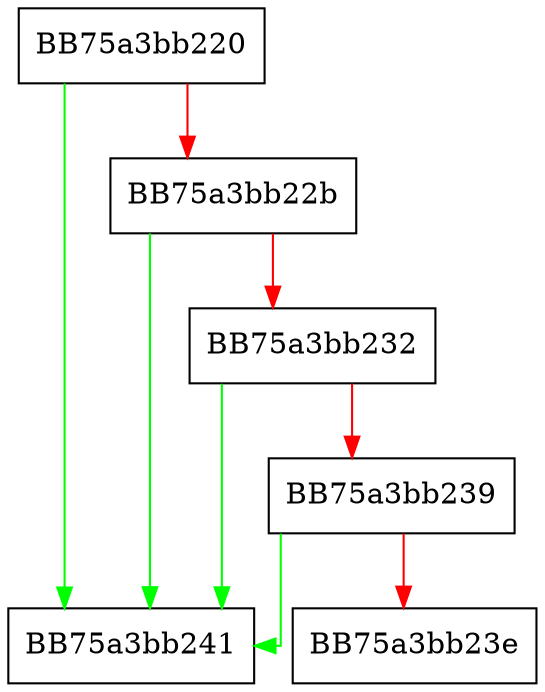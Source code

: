 digraph IsInfrastructureThreatId {
  node [shape="box"];
  graph [splines=ortho];
  BB75a3bb220 -> BB75a3bb241 [color="green"];
  BB75a3bb220 -> BB75a3bb22b [color="red"];
  BB75a3bb22b -> BB75a3bb241 [color="green"];
  BB75a3bb22b -> BB75a3bb232 [color="red"];
  BB75a3bb232 -> BB75a3bb241 [color="green"];
  BB75a3bb232 -> BB75a3bb239 [color="red"];
  BB75a3bb239 -> BB75a3bb241 [color="green"];
  BB75a3bb239 -> BB75a3bb23e [color="red"];
}